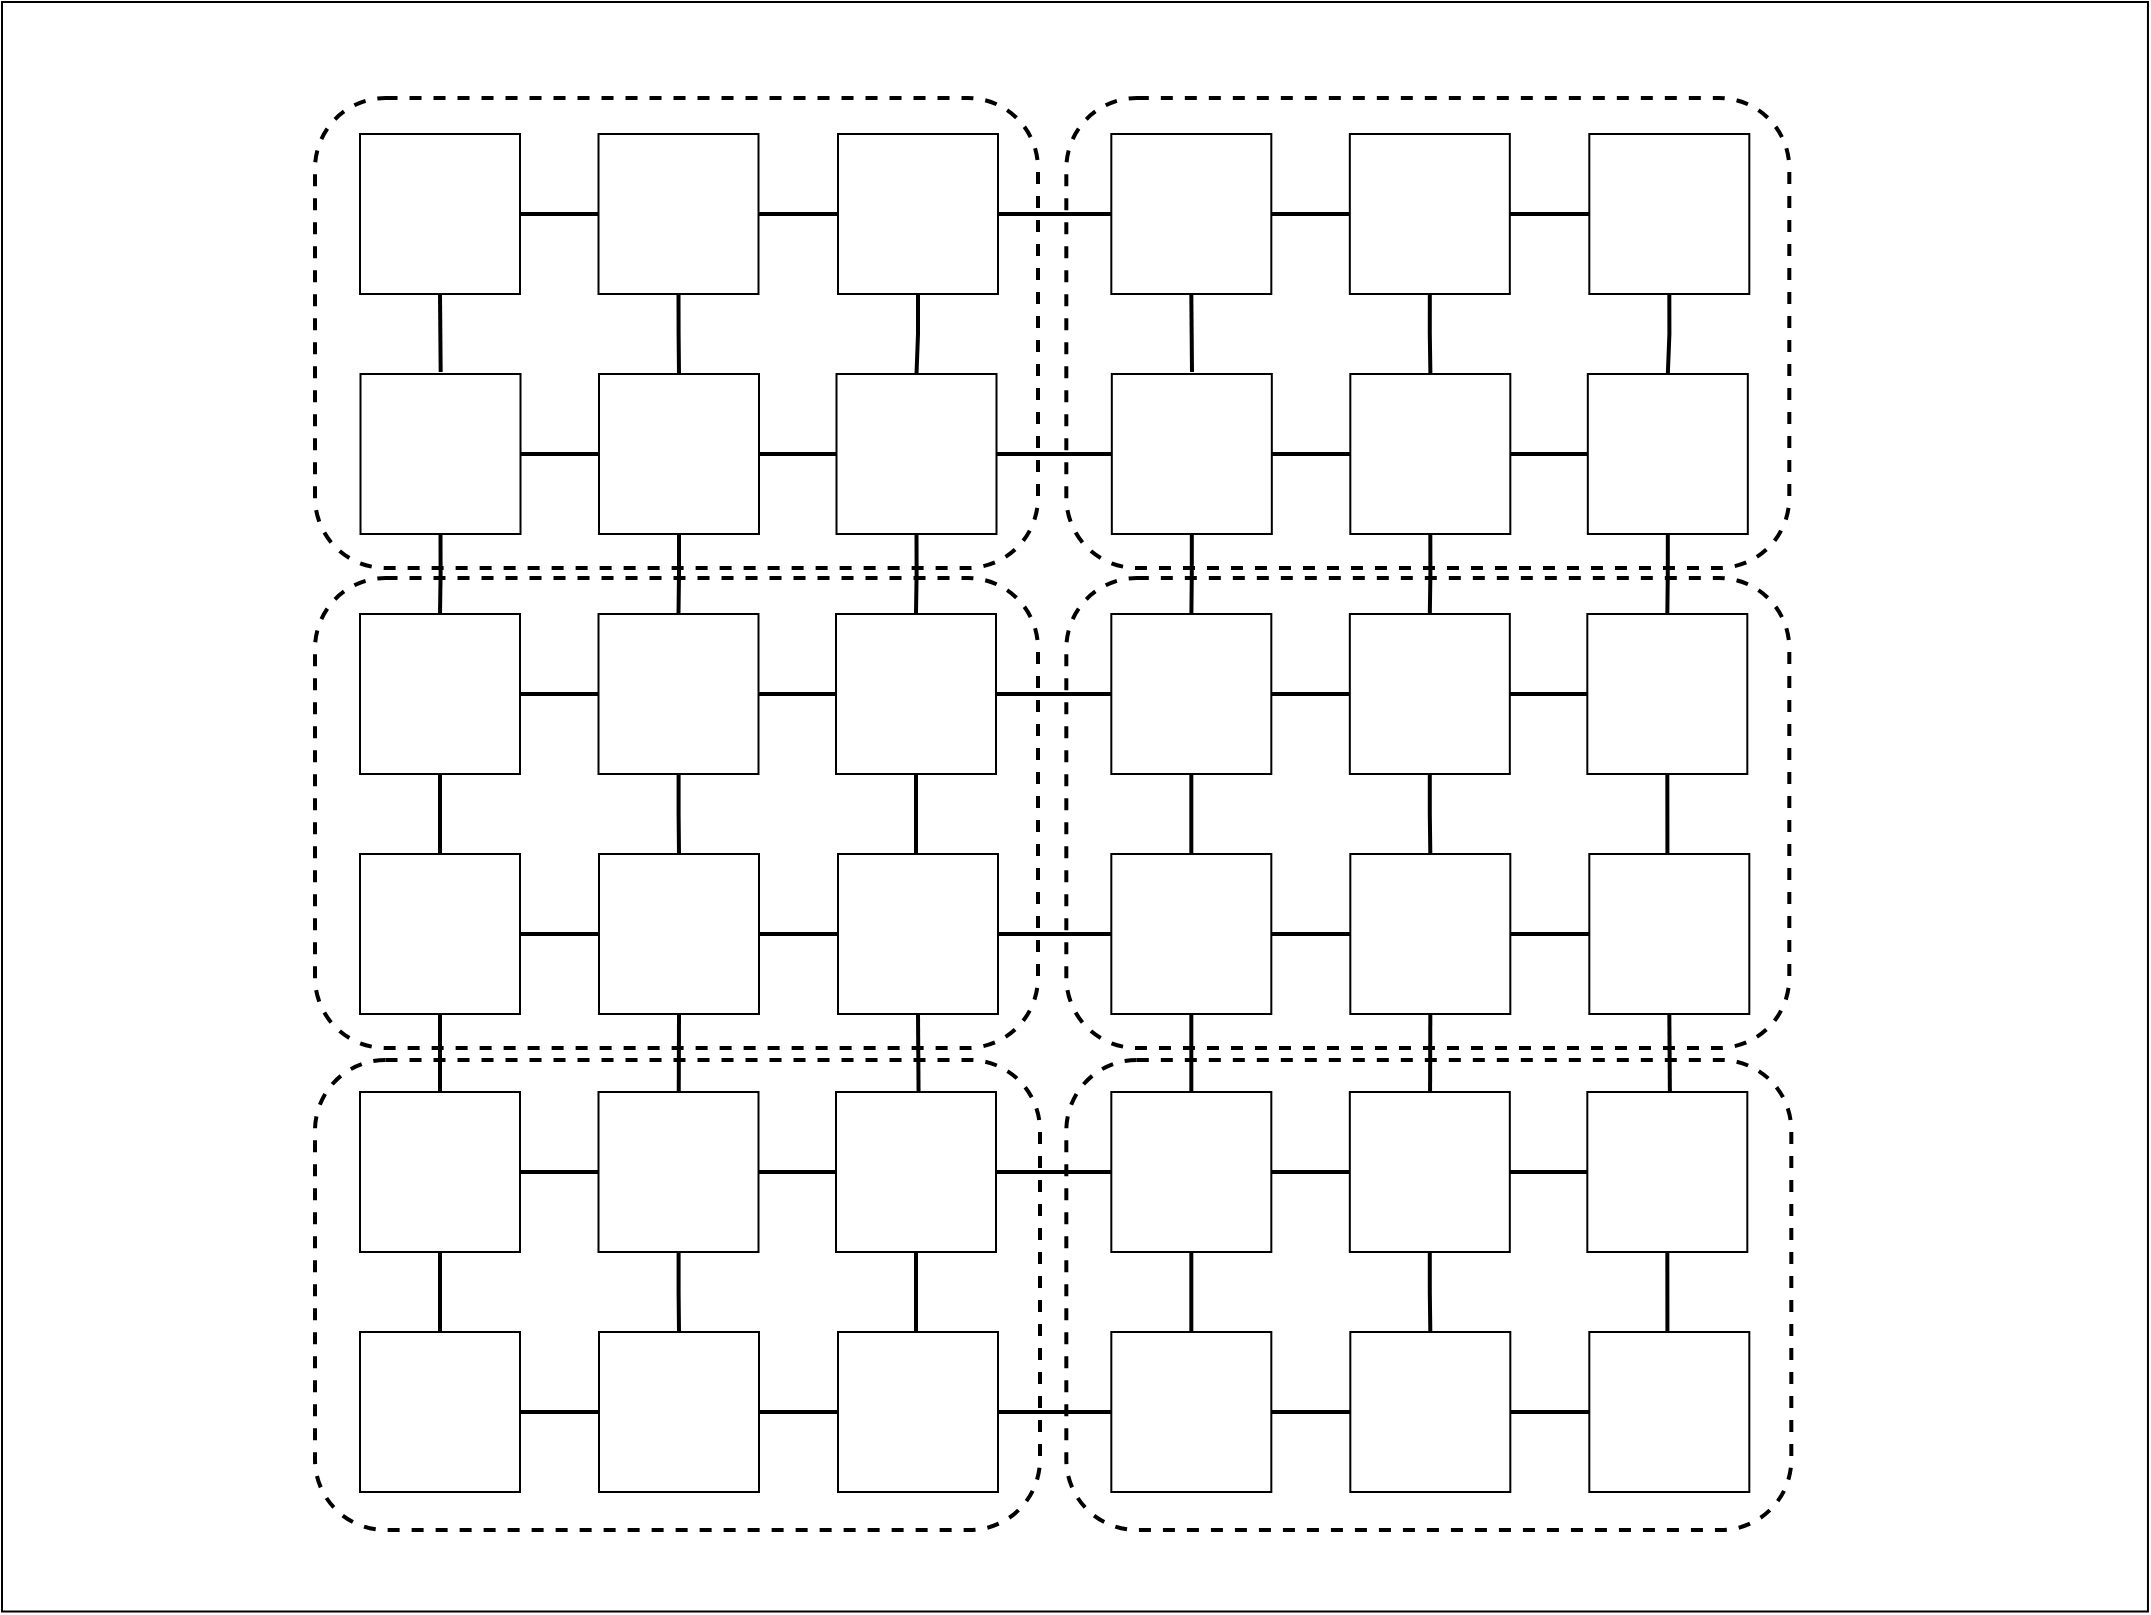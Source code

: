 <mxfile version="21.0.6" type="github">
  <diagram name="第 1 页" id="BdZXFUZkp3zy7psTD71H">
    <mxGraphModel dx="1526" dy="929" grid="0" gridSize="10" guides="1" tooltips="1" connect="1" arrows="1" fold="1" page="0" pageScale="1" pageWidth="827" pageHeight="1169" math="0" shadow="0">
      <root>
        <mxCell id="0" />
        <mxCell id="1" parent="0" />
        <mxCell id="eoQyR7euwlenSZiSCgOB-1" value="" style="rounded=0;whiteSpace=wrap;html=1;sketch=0;fillStyle=auto;strokeWidth=1;fontSize=20;aspect=fixed;fillColor=default;" vertex="1" parent="1">
          <mxGeometry x="4" y="335" width="1072.98" height="804.75" as="geometry" />
        </mxCell>
        <mxCell id="eoQyR7euwlenSZiSCgOB-2" value="" style="rounded=1;whiteSpace=wrap;html=1;dashed=1;strokeWidth=2;" vertex="1" parent="1">
          <mxGeometry x="160.5" y="864" width="362.5" height="235" as="geometry" />
        </mxCell>
        <mxCell id="eoQyR7euwlenSZiSCgOB-3" value="" style="rounded=1;whiteSpace=wrap;html=1;dashed=1;strokeWidth=2;" vertex="1" parent="1">
          <mxGeometry x="160.5" y="623" width="361.5" height="235" as="geometry" />
        </mxCell>
        <mxCell id="eoQyR7euwlenSZiSCgOB-4" value="" style="rounded=1;whiteSpace=wrap;html=1;dashed=1;strokeWidth=2;" vertex="1" parent="1">
          <mxGeometry x="160.5" y="383" width="361.5" height="235" as="geometry" />
        </mxCell>
        <mxCell id="eoQyR7euwlenSZiSCgOB-5" style="edgeStyle=orthogonalEdgeStyle;rounded=0;orthogonalLoop=1;jettySize=auto;html=1;exitX=1;exitY=0.5;exitDx=0;exitDy=0;endArrow=none;endFill=0;strokeColor=default;strokeWidth=2;" edge="1" parent="1" source="eoQyR7euwlenSZiSCgOB-6" target="eoQyR7euwlenSZiSCgOB-7">
          <mxGeometry relative="1" as="geometry" />
        </mxCell>
        <mxCell id="eoQyR7euwlenSZiSCgOB-6" value="" style="whiteSpace=wrap;html=1;aspect=fixed;labelBackgroundColor=default;strokeColor=default;fontSize=13;fillColor=none;" vertex="1" parent="1">
          <mxGeometry x="183" y="401" width="80" height="80" as="geometry" />
        </mxCell>
        <mxCell id="eoQyR7euwlenSZiSCgOB-7" value="" style="whiteSpace=wrap;html=1;aspect=fixed;labelBackgroundColor=default;strokeColor=default;fontSize=13;fillColor=none;" vertex="1" parent="1">
          <mxGeometry x="302.25" y="401" width="80" height="80" as="geometry" />
        </mxCell>
        <mxCell id="eoQyR7euwlenSZiSCgOB-8" value="" style="whiteSpace=wrap;html=1;aspect=fixed;labelBackgroundColor=default;strokeColor=default;fontSize=13;fillColor=none;" vertex="1" parent="1">
          <mxGeometry x="422" y="401" width="80" height="80" as="geometry" />
        </mxCell>
        <mxCell id="eoQyR7euwlenSZiSCgOB-9" style="edgeStyle=orthogonalEdgeStyle;rounded=0;orthogonalLoop=1;jettySize=auto;html=1;exitX=0.5;exitY=1;exitDx=0;exitDy=0;strokeWidth=2;endArrow=none;endFill=0;strokeColor=default;" edge="1" parent="1" source="eoQyR7euwlenSZiSCgOB-10" target="eoQyR7euwlenSZiSCgOB-13">
          <mxGeometry relative="1" as="geometry" />
        </mxCell>
        <mxCell id="eoQyR7euwlenSZiSCgOB-10" value="" style="whiteSpace=wrap;html=1;aspect=fixed;labelBackgroundColor=default;strokeColor=default;fontSize=13;fillColor=none;" vertex="1" parent="1">
          <mxGeometry x="183.25" y="521" width="80" height="80" as="geometry" />
        </mxCell>
        <mxCell id="eoQyR7euwlenSZiSCgOB-11" value="" style="whiteSpace=wrap;html=1;aspect=fixed;labelBackgroundColor=default;strokeColor=default;fontSize=13;fillColor=none;" vertex="1" parent="1">
          <mxGeometry x="302.5" y="521" width="80" height="80" as="geometry" />
        </mxCell>
        <mxCell id="eoQyR7euwlenSZiSCgOB-12" value="" style="whiteSpace=wrap;html=1;aspect=fixed;labelBackgroundColor=default;strokeColor=default;fontSize=13;fillColor=none;" vertex="1" parent="1">
          <mxGeometry x="421.25" y="521" width="80" height="80" as="geometry" />
        </mxCell>
        <mxCell id="eoQyR7euwlenSZiSCgOB-13" value="" style="whiteSpace=wrap;html=1;aspect=fixed;labelBackgroundColor=default;strokeColor=default;fontSize=13;fillColor=none;" vertex="1" parent="1">
          <mxGeometry x="183" y="641" width="80" height="80" as="geometry" />
        </mxCell>
        <mxCell id="eoQyR7euwlenSZiSCgOB-14" value="" style="whiteSpace=wrap;html=1;aspect=fixed;labelBackgroundColor=default;strokeColor=default;fontSize=13;fillColor=none;" vertex="1" parent="1">
          <mxGeometry x="302.25" y="641" width="80" height="80" as="geometry" />
        </mxCell>
        <mxCell id="eoQyR7euwlenSZiSCgOB-15" value="" style="whiteSpace=wrap;html=1;aspect=fixed;labelBackgroundColor=default;strokeColor=default;fontSize=13;fillColor=none;" vertex="1" parent="1">
          <mxGeometry x="421" y="641" width="80" height="80" as="geometry" />
        </mxCell>
        <mxCell id="eoQyR7euwlenSZiSCgOB-16" value="" style="whiteSpace=wrap;html=1;aspect=fixed;labelBackgroundColor=default;strokeColor=default;fontSize=13;fillColor=none;" vertex="1" parent="1">
          <mxGeometry x="183" y="761" width="80" height="80" as="geometry" />
        </mxCell>
        <mxCell id="eoQyR7euwlenSZiSCgOB-17" value="" style="whiteSpace=wrap;html=1;aspect=fixed;labelBackgroundColor=default;strokeColor=default;fontSize=13;fillColor=none;" vertex="1" parent="1">
          <mxGeometry x="302.5" y="761" width="80" height="80" as="geometry" />
        </mxCell>
        <mxCell id="eoQyR7euwlenSZiSCgOB-18" value="" style="whiteSpace=wrap;html=1;aspect=fixed;labelBackgroundColor=default;strokeColor=default;fontSize=13;fillColor=default;" vertex="1" parent="1">
          <mxGeometry x="422" y="761" width="80" height="80" as="geometry" />
        </mxCell>
        <mxCell id="eoQyR7euwlenSZiSCgOB-19" style="edgeStyle=orthogonalEdgeStyle;rounded=0;orthogonalLoop=1;jettySize=auto;html=1;exitX=0.5;exitY=1;exitDx=0;exitDy=0;strokeWidth=2;endArrow=none;endFill=0;strokeColor=default;entryX=0.5;entryY=0;entryDx=0;entryDy=0;" edge="1" parent="1" source="eoQyR7euwlenSZiSCgOB-13" target="eoQyR7euwlenSZiSCgOB-16">
          <mxGeometry relative="1" as="geometry">
            <mxPoint x="136.34" y="881" as="sourcePoint" />
            <mxPoint x="136.34" y="921" as="targetPoint" />
          </mxGeometry>
        </mxCell>
        <mxCell id="eoQyR7euwlenSZiSCgOB-20" style="edgeStyle=orthogonalEdgeStyle;rounded=0;orthogonalLoop=1;jettySize=auto;html=1;exitX=1;exitY=0.5;exitDx=0;exitDy=0;strokeWidth=2;endArrow=none;endFill=0;strokeColor=default;" edge="1" parent="1" source="eoQyR7euwlenSZiSCgOB-16">
          <mxGeometry relative="1" as="geometry">
            <mxPoint x="277.34" y="886" as="sourcePoint" />
            <mxPoint x="302.34" y="801" as="targetPoint" />
          </mxGeometry>
        </mxCell>
        <mxCell id="eoQyR7euwlenSZiSCgOB-21" style="edgeStyle=orthogonalEdgeStyle;rounded=0;orthogonalLoop=1;jettySize=auto;html=1;exitX=1;exitY=0.5;exitDx=0;exitDy=0;strokeWidth=2;endArrow=none;endFill=0;strokeColor=default;entryX=0;entryY=0.5;entryDx=0;entryDy=0;" edge="1" parent="1" source="eoQyR7euwlenSZiSCgOB-17" target="eoQyR7euwlenSZiSCgOB-18">
          <mxGeometry relative="1" as="geometry">
            <mxPoint x="371.34" y="865" as="sourcePoint" />
            <mxPoint x="371.34" y="905" as="targetPoint" />
          </mxGeometry>
        </mxCell>
        <mxCell id="eoQyR7euwlenSZiSCgOB-22" style="edgeStyle=orthogonalEdgeStyle;rounded=0;orthogonalLoop=1;jettySize=auto;html=1;strokeWidth=2;endArrow=none;endFill=0;strokeColor=default;entryX=0;entryY=0.5;entryDx=0;entryDy=0;" edge="1" parent="1" source="eoQyR7euwlenSZiSCgOB-14" target="eoQyR7euwlenSZiSCgOB-15">
          <mxGeometry relative="1" as="geometry">
            <mxPoint x="386.34" y="738" as="sourcePoint" />
            <mxPoint x="418.34" y="681" as="targetPoint" />
          </mxGeometry>
        </mxCell>
        <mxCell id="eoQyR7euwlenSZiSCgOB-23" style="edgeStyle=orthogonalEdgeStyle;rounded=0;orthogonalLoop=1;jettySize=auto;html=1;exitX=0.5;exitY=1;exitDx=0;exitDy=0;strokeWidth=2;endArrow=none;endFill=0;strokeColor=default;" edge="1" parent="1" source="eoQyR7euwlenSZiSCgOB-15" target="eoQyR7euwlenSZiSCgOB-18">
          <mxGeometry relative="1" as="geometry">
            <mxPoint x="401.34" y="738" as="sourcePoint" />
            <mxPoint x="401.34" y="778" as="targetPoint" />
            <Array as="points">
              <mxPoint x="461.34" y="751" />
              <mxPoint x="461.34" y="751" />
            </Array>
          </mxGeometry>
        </mxCell>
        <mxCell id="eoQyR7euwlenSZiSCgOB-24" style="edgeStyle=orthogonalEdgeStyle;rounded=0;orthogonalLoop=1;jettySize=auto;html=1;exitX=0.5;exitY=1;exitDx=0;exitDy=0;strokeWidth=2;endArrow=none;endFill=0;strokeColor=default;entryX=0.5;entryY=0;entryDx=0;entryDy=0;" edge="1" parent="1" source="eoQyR7euwlenSZiSCgOB-12" target="eoQyR7euwlenSZiSCgOB-15">
          <mxGeometry relative="1" as="geometry">
            <mxPoint x="424.34" y="611" as="sourcePoint" />
            <mxPoint x="424.34" y="651" as="targetPoint" />
          </mxGeometry>
        </mxCell>
        <mxCell id="eoQyR7euwlenSZiSCgOB-25" style="edgeStyle=orthogonalEdgeStyle;rounded=0;orthogonalLoop=1;jettySize=auto;html=1;exitX=0.5;exitY=1;exitDx=0;exitDy=0;strokeWidth=2;endArrow=none;endFill=0;strokeColor=default;entryX=0.5;entryY=0;entryDx=0;entryDy=0;" edge="1" parent="1" source="eoQyR7euwlenSZiSCgOB-8" target="eoQyR7euwlenSZiSCgOB-12">
          <mxGeometry relative="1" as="geometry">
            <mxPoint x="502.34" y="492" as="sourcePoint" />
            <mxPoint x="502.34" y="532" as="targetPoint" />
          </mxGeometry>
        </mxCell>
        <mxCell id="eoQyR7euwlenSZiSCgOB-26" style="edgeStyle=orthogonalEdgeStyle;rounded=0;orthogonalLoop=1;jettySize=auto;html=1;exitX=0.5;exitY=1;exitDx=0;exitDy=0;strokeWidth=2;endArrow=none;endFill=0;strokeColor=default;" edge="1" parent="1" source="eoQyR7euwlenSZiSCgOB-7" target="eoQyR7euwlenSZiSCgOB-11">
          <mxGeometry relative="1" as="geometry">
            <mxPoint x="389.34" y="489" as="sourcePoint" />
            <mxPoint x="389.34" y="529" as="targetPoint" />
          </mxGeometry>
        </mxCell>
        <mxCell id="eoQyR7euwlenSZiSCgOB-27" style="edgeStyle=orthogonalEdgeStyle;rounded=0;orthogonalLoop=1;jettySize=auto;html=1;exitX=1;exitY=0.5;exitDx=0;exitDy=0;strokeWidth=2;endArrow=none;endFill=0;strokeColor=default;entryX=0;entryY=0.5;entryDx=0;entryDy=0;" edge="1" parent="1" source="eoQyR7euwlenSZiSCgOB-11" target="eoQyR7euwlenSZiSCgOB-12">
          <mxGeometry relative="1" as="geometry">
            <mxPoint x="393.34" y="558" as="sourcePoint" />
            <mxPoint x="393.34" y="598" as="targetPoint" />
          </mxGeometry>
        </mxCell>
        <mxCell id="eoQyR7euwlenSZiSCgOB-28" style="edgeStyle=orthogonalEdgeStyle;rounded=0;orthogonalLoop=1;jettySize=auto;html=1;exitX=0.5;exitY=1;exitDx=0;exitDy=0;strokeWidth=2;endArrow=none;endFill=0;strokeColor=default;entryX=0.5;entryY=0;entryDx=0;entryDy=0;" edge="1" parent="1" source="eoQyR7euwlenSZiSCgOB-11" target="eoQyR7euwlenSZiSCgOB-14">
          <mxGeometry relative="1" as="geometry">
            <mxPoint x="350.34" y="615" as="sourcePoint" />
            <mxPoint x="350.34" y="655" as="targetPoint" />
          </mxGeometry>
        </mxCell>
        <mxCell id="eoQyR7euwlenSZiSCgOB-29" style="edgeStyle=orthogonalEdgeStyle;rounded=0;orthogonalLoop=1;jettySize=auto;html=1;strokeWidth=2;endArrow=none;endFill=0;strokeColor=default;entryX=0.5;entryY=0;entryDx=0;entryDy=0;" edge="1" parent="1" source="eoQyR7euwlenSZiSCgOB-14" target="eoQyR7euwlenSZiSCgOB-17">
          <mxGeometry relative="1" as="geometry">
            <mxPoint x="347.34" y="734" as="sourcePoint" />
            <mxPoint x="342.34" y="758" as="targetPoint" />
          </mxGeometry>
        </mxCell>
        <mxCell id="eoQyR7euwlenSZiSCgOB-30" style="edgeStyle=orthogonalEdgeStyle;rounded=0;orthogonalLoop=1;jettySize=auto;html=1;exitX=1;exitY=0.5;exitDx=0;exitDy=0;strokeWidth=2;endArrow=none;endFill=0;strokeColor=default;entryX=0;entryY=0.5;entryDx=0;entryDy=0;" edge="1" parent="1" source="eoQyR7euwlenSZiSCgOB-13" target="eoQyR7euwlenSZiSCgOB-14">
          <mxGeometry relative="1" as="geometry">
            <mxPoint x="267.34" y="739" as="sourcePoint" />
            <mxPoint x="267.34" y="779" as="targetPoint" />
          </mxGeometry>
        </mxCell>
        <mxCell id="eoQyR7euwlenSZiSCgOB-31" style="edgeStyle=orthogonalEdgeStyle;rounded=0;orthogonalLoop=1;jettySize=auto;html=1;exitX=1;exitY=0.5;exitDx=0;exitDy=0;strokeWidth=2;endArrow=none;endFill=0;strokeColor=default;entryX=0;entryY=0.5;entryDx=0;entryDy=0;" edge="1" parent="1" source="eoQyR7euwlenSZiSCgOB-10" target="eoQyR7euwlenSZiSCgOB-11">
          <mxGeometry relative="1" as="geometry">
            <mxPoint x="278.34" y="552" as="sourcePoint" />
            <mxPoint x="278.34" y="592" as="targetPoint" />
          </mxGeometry>
        </mxCell>
        <mxCell id="eoQyR7euwlenSZiSCgOB-32" style="edgeStyle=orthogonalEdgeStyle;rounded=0;orthogonalLoop=1;jettySize=auto;html=1;exitX=0.5;exitY=1;exitDx=0;exitDy=0;strokeWidth=2;endArrow=none;endFill=0;strokeColor=default;" edge="1" parent="1" source="eoQyR7euwlenSZiSCgOB-6">
          <mxGeometry relative="1" as="geometry">
            <mxPoint x="201.34" y="494" as="sourcePoint" />
            <mxPoint x="223.34" y="520" as="targetPoint" />
          </mxGeometry>
        </mxCell>
        <mxCell id="eoQyR7euwlenSZiSCgOB-33" style="edgeStyle=orthogonalEdgeStyle;rounded=0;orthogonalLoop=1;jettySize=auto;html=1;exitX=1;exitY=0.5;exitDx=0;exitDy=0;strokeWidth=2;endArrow=none;endFill=0;strokeColor=default;entryX=0;entryY=0.5;entryDx=0;entryDy=0;" edge="1" parent="1" source="eoQyR7euwlenSZiSCgOB-7" target="eoQyR7euwlenSZiSCgOB-8">
          <mxGeometry relative="1" as="geometry">
            <mxPoint x="400.34" y="469" as="sourcePoint" />
            <mxPoint x="400.34" y="509" as="targetPoint" />
          </mxGeometry>
        </mxCell>
        <mxCell id="eoQyR7euwlenSZiSCgOB-34" value="" style="whiteSpace=wrap;html=1;aspect=fixed;labelBackgroundColor=default;strokeColor=default;fontSize=13;fillColor=none;" vertex="1" parent="1">
          <mxGeometry x="183" y="880" width="80" height="80" as="geometry" />
        </mxCell>
        <mxCell id="eoQyR7euwlenSZiSCgOB-35" value="" style="whiteSpace=wrap;html=1;aspect=fixed;labelBackgroundColor=default;strokeColor=default;fontSize=13;fillColor=none;" vertex="1" parent="1">
          <mxGeometry x="302.25" y="880" width="80" height="80" as="geometry" />
        </mxCell>
        <mxCell id="eoQyR7euwlenSZiSCgOB-36" value="" style="whiteSpace=wrap;html=1;aspect=fixed;labelBackgroundColor=default;strokeColor=default;fontSize=13;fillColor=none;" vertex="1" parent="1">
          <mxGeometry x="421" y="880" width="80" height="80" as="geometry" />
        </mxCell>
        <mxCell id="eoQyR7euwlenSZiSCgOB-37" value="" style="whiteSpace=wrap;html=1;aspect=fixed;labelBackgroundColor=default;strokeColor=default;fontSize=13;fillColor=none;" vertex="1" parent="1">
          <mxGeometry x="183" y="1000" width="80" height="80" as="geometry" />
        </mxCell>
        <mxCell id="eoQyR7euwlenSZiSCgOB-38" value="" style="whiteSpace=wrap;html=1;aspect=fixed;labelBackgroundColor=default;strokeColor=default;fontSize=13;fillColor=none;" vertex="1" parent="1">
          <mxGeometry x="302.5" y="1000" width="80" height="80" as="geometry" />
        </mxCell>
        <mxCell id="eoQyR7euwlenSZiSCgOB-39" value="" style="whiteSpace=wrap;html=1;aspect=fixed;labelBackgroundColor=default;strokeColor=default;fontSize=13;fillColor=default;" vertex="1" parent="1">
          <mxGeometry x="422" y="1000" width="80" height="80" as="geometry" />
        </mxCell>
        <mxCell id="eoQyR7euwlenSZiSCgOB-40" style="edgeStyle=orthogonalEdgeStyle;rounded=0;orthogonalLoop=1;jettySize=auto;html=1;exitX=0.5;exitY=1;exitDx=0;exitDy=0;strokeWidth=2;endArrow=none;endFill=0;strokeColor=default;entryX=0.5;entryY=0;entryDx=0;entryDy=0;" edge="1" parent="1" source="eoQyR7euwlenSZiSCgOB-34" target="eoQyR7euwlenSZiSCgOB-37">
          <mxGeometry relative="1" as="geometry">
            <mxPoint x="136.34" y="1120" as="sourcePoint" />
            <mxPoint x="136.34" y="1160" as="targetPoint" />
          </mxGeometry>
        </mxCell>
        <mxCell id="eoQyR7euwlenSZiSCgOB-41" style="edgeStyle=orthogonalEdgeStyle;rounded=0;orthogonalLoop=1;jettySize=auto;html=1;exitX=1;exitY=0.5;exitDx=0;exitDy=0;strokeWidth=2;endArrow=none;endFill=0;strokeColor=default;" edge="1" parent="1" source="eoQyR7euwlenSZiSCgOB-37">
          <mxGeometry relative="1" as="geometry">
            <mxPoint x="277.34" y="1125" as="sourcePoint" />
            <mxPoint x="302.34" y="1040" as="targetPoint" />
          </mxGeometry>
        </mxCell>
        <mxCell id="eoQyR7euwlenSZiSCgOB-42" style="edgeStyle=orthogonalEdgeStyle;rounded=0;orthogonalLoop=1;jettySize=auto;html=1;exitX=1;exitY=0.5;exitDx=0;exitDy=0;strokeWidth=2;endArrow=none;endFill=0;strokeColor=default;entryX=0;entryY=0.5;entryDx=0;entryDy=0;" edge="1" parent="1" source="eoQyR7euwlenSZiSCgOB-38" target="eoQyR7euwlenSZiSCgOB-39">
          <mxGeometry relative="1" as="geometry">
            <mxPoint x="371.34" y="1104" as="sourcePoint" />
            <mxPoint x="371.34" y="1144" as="targetPoint" />
          </mxGeometry>
        </mxCell>
        <mxCell id="eoQyR7euwlenSZiSCgOB-43" style="edgeStyle=orthogonalEdgeStyle;rounded=0;orthogonalLoop=1;jettySize=auto;html=1;strokeWidth=2;endArrow=none;endFill=0;strokeColor=default;entryX=0;entryY=0.5;entryDx=0;entryDy=0;" edge="1" parent="1" source="eoQyR7euwlenSZiSCgOB-35" target="eoQyR7euwlenSZiSCgOB-36">
          <mxGeometry relative="1" as="geometry">
            <mxPoint x="386.34" y="977" as="sourcePoint" />
            <mxPoint x="418.34" y="920" as="targetPoint" />
          </mxGeometry>
        </mxCell>
        <mxCell id="eoQyR7euwlenSZiSCgOB-44" style="edgeStyle=orthogonalEdgeStyle;rounded=0;orthogonalLoop=1;jettySize=auto;html=1;exitX=0.5;exitY=1;exitDx=0;exitDy=0;strokeWidth=2;endArrow=none;endFill=0;strokeColor=default;" edge="1" parent="1" source="eoQyR7euwlenSZiSCgOB-36" target="eoQyR7euwlenSZiSCgOB-39">
          <mxGeometry relative="1" as="geometry">
            <mxPoint x="401.34" y="977" as="sourcePoint" />
            <mxPoint x="401.34" y="1017" as="targetPoint" />
            <Array as="points">
              <mxPoint x="461.34" y="990" />
              <mxPoint x="461.34" y="990" />
            </Array>
          </mxGeometry>
        </mxCell>
        <mxCell id="eoQyR7euwlenSZiSCgOB-45" style="edgeStyle=orthogonalEdgeStyle;rounded=0;orthogonalLoop=1;jettySize=auto;html=1;strokeWidth=2;endArrow=none;endFill=0;strokeColor=default;entryX=0.5;entryY=0;entryDx=0;entryDy=0;" edge="1" parent="1" source="eoQyR7euwlenSZiSCgOB-35" target="eoQyR7euwlenSZiSCgOB-38">
          <mxGeometry relative="1" as="geometry">
            <mxPoint x="347.34" y="973" as="sourcePoint" />
            <mxPoint x="342.34" y="997" as="targetPoint" />
          </mxGeometry>
        </mxCell>
        <mxCell id="eoQyR7euwlenSZiSCgOB-46" style="edgeStyle=orthogonalEdgeStyle;rounded=0;orthogonalLoop=1;jettySize=auto;html=1;exitX=1;exitY=0.5;exitDx=0;exitDy=0;strokeWidth=2;endArrow=none;endFill=0;strokeColor=default;entryX=0;entryY=0.5;entryDx=0;entryDy=0;" edge="1" parent="1" source="eoQyR7euwlenSZiSCgOB-34" target="eoQyR7euwlenSZiSCgOB-35">
          <mxGeometry relative="1" as="geometry">
            <mxPoint x="267.34" y="978" as="sourcePoint" />
            <mxPoint x="267.34" y="1018" as="targetPoint" />
          </mxGeometry>
        </mxCell>
        <mxCell id="eoQyR7euwlenSZiSCgOB-47" value="" style="endArrow=none;html=1;rounded=0;entryX=0.5;entryY=1;entryDx=0;entryDy=0;exitX=0.516;exitY=0;exitDx=0;exitDy=0;exitPerimeter=0;strokeWidth=2;" edge="1" parent="1" source="eoQyR7euwlenSZiSCgOB-36" target="eoQyR7euwlenSZiSCgOB-18">
          <mxGeometry width="50" height="50" relative="1" as="geometry">
            <mxPoint x="405.34" y="905" as="sourcePoint" />
            <mxPoint x="455.34" y="855" as="targetPoint" />
          </mxGeometry>
        </mxCell>
        <mxCell id="eoQyR7euwlenSZiSCgOB-48" value="" style="endArrow=none;html=1;rounded=0;entryX=0.5;entryY=1;entryDx=0;entryDy=0;strokeWidth=2;" edge="1" parent="1" source="eoQyR7euwlenSZiSCgOB-35" target="eoQyR7euwlenSZiSCgOB-17">
          <mxGeometry width="50" height="50" relative="1" as="geometry">
            <mxPoint x="325.34" y="905" as="sourcePoint" />
            <mxPoint x="375.34" y="855" as="targetPoint" />
          </mxGeometry>
        </mxCell>
        <mxCell id="eoQyR7euwlenSZiSCgOB-49" value="" style="endArrow=none;html=1;rounded=0;entryX=0.5;entryY=1;entryDx=0;entryDy=0;exitX=0.5;exitY=0;exitDx=0;exitDy=0;strokeWidth=2;" edge="1" parent="1" source="eoQyR7euwlenSZiSCgOB-34" target="eoQyR7euwlenSZiSCgOB-16">
          <mxGeometry width="50" height="50" relative="1" as="geometry">
            <mxPoint x="155.34" y="915" as="sourcePoint" />
            <mxPoint x="205.34" y="865" as="targetPoint" />
          </mxGeometry>
        </mxCell>
        <mxCell id="eoQyR7euwlenSZiSCgOB-50" value="" style="rounded=1;whiteSpace=wrap;html=1;dashed=1;strokeWidth=2;" vertex="1" parent="1">
          <mxGeometry x="536.16" y="864" width="362.5" height="235" as="geometry" />
        </mxCell>
        <mxCell id="eoQyR7euwlenSZiSCgOB-51" value="" style="rounded=1;whiteSpace=wrap;html=1;dashed=1;strokeWidth=2;" vertex="1" parent="1">
          <mxGeometry x="536.16" y="623" width="361.5" height="235" as="geometry" />
        </mxCell>
        <mxCell id="eoQyR7euwlenSZiSCgOB-52" value="" style="rounded=1;whiteSpace=wrap;html=1;dashed=1;strokeWidth=2;" vertex="1" parent="1">
          <mxGeometry x="536.16" y="383" width="361.5" height="235" as="geometry" />
        </mxCell>
        <mxCell id="eoQyR7euwlenSZiSCgOB-53" style="edgeStyle=orthogonalEdgeStyle;rounded=0;orthogonalLoop=1;jettySize=auto;html=1;exitX=1;exitY=0.5;exitDx=0;exitDy=0;endArrow=none;endFill=0;strokeColor=default;strokeWidth=2;" edge="1" parent="1" source="eoQyR7euwlenSZiSCgOB-54" target="eoQyR7euwlenSZiSCgOB-55">
          <mxGeometry relative="1" as="geometry" />
        </mxCell>
        <mxCell id="eoQyR7euwlenSZiSCgOB-54" value="" style="whiteSpace=wrap;html=1;aspect=fixed;labelBackgroundColor=default;strokeColor=default;fontSize=13;fillColor=none;" vertex="1" parent="1">
          <mxGeometry x="558.66" y="401" width="80" height="80" as="geometry" />
        </mxCell>
        <mxCell id="eoQyR7euwlenSZiSCgOB-55" value="" style="whiteSpace=wrap;html=1;aspect=fixed;labelBackgroundColor=default;strokeColor=default;fontSize=13;fillColor=none;" vertex="1" parent="1">
          <mxGeometry x="677.91" y="401" width="80" height="80" as="geometry" />
        </mxCell>
        <mxCell id="eoQyR7euwlenSZiSCgOB-56" value="" style="whiteSpace=wrap;html=1;aspect=fixed;labelBackgroundColor=default;strokeColor=default;fontSize=13;fillColor=none;" vertex="1" parent="1">
          <mxGeometry x="797.66" y="401" width="80" height="80" as="geometry" />
        </mxCell>
        <mxCell id="eoQyR7euwlenSZiSCgOB-57" style="edgeStyle=orthogonalEdgeStyle;rounded=0;orthogonalLoop=1;jettySize=auto;html=1;exitX=0.5;exitY=1;exitDx=0;exitDy=0;strokeWidth=2;endArrow=none;endFill=0;strokeColor=default;" edge="1" parent="1" source="eoQyR7euwlenSZiSCgOB-58" target="eoQyR7euwlenSZiSCgOB-61">
          <mxGeometry relative="1" as="geometry" />
        </mxCell>
        <mxCell id="eoQyR7euwlenSZiSCgOB-58" value="" style="whiteSpace=wrap;html=1;aspect=fixed;labelBackgroundColor=default;strokeColor=default;fontSize=13;fillColor=none;" vertex="1" parent="1">
          <mxGeometry x="558.91" y="521" width="80" height="80" as="geometry" />
        </mxCell>
        <mxCell id="eoQyR7euwlenSZiSCgOB-59" value="" style="whiteSpace=wrap;html=1;aspect=fixed;labelBackgroundColor=default;strokeColor=default;fontSize=13;fillColor=none;" vertex="1" parent="1">
          <mxGeometry x="678.16" y="521" width="80" height="80" as="geometry" />
        </mxCell>
        <mxCell id="eoQyR7euwlenSZiSCgOB-60" value="" style="whiteSpace=wrap;html=1;aspect=fixed;labelBackgroundColor=default;strokeColor=default;fontSize=13;fillColor=none;" vertex="1" parent="1">
          <mxGeometry x="796.91" y="521" width="80" height="80" as="geometry" />
        </mxCell>
        <mxCell id="eoQyR7euwlenSZiSCgOB-61" value="" style="whiteSpace=wrap;html=1;aspect=fixed;labelBackgroundColor=default;strokeColor=default;fontSize=13;fillColor=none;" vertex="1" parent="1">
          <mxGeometry x="558.66" y="641" width="80" height="80" as="geometry" />
        </mxCell>
        <mxCell id="eoQyR7euwlenSZiSCgOB-62" value="" style="whiteSpace=wrap;html=1;aspect=fixed;labelBackgroundColor=default;strokeColor=default;fontSize=13;fillColor=none;" vertex="1" parent="1">
          <mxGeometry x="677.91" y="641" width="80" height="80" as="geometry" />
        </mxCell>
        <mxCell id="eoQyR7euwlenSZiSCgOB-63" value="" style="whiteSpace=wrap;html=1;aspect=fixed;labelBackgroundColor=default;strokeColor=default;fontSize=13;fillColor=none;" vertex="1" parent="1">
          <mxGeometry x="796.66" y="641" width="80" height="80" as="geometry" />
        </mxCell>
        <mxCell id="eoQyR7euwlenSZiSCgOB-64" value="" style="whiteSpace=wrap;html=1;aspect=fixed;labelBackgroundColor=default;strokeColor=default;fontSize=13;fillColor=none;" vertex="1" parent="1">
          <mxGeometry x="558.66" y="761" width="80" height="80" as="geometry" />
        </mxCell>
        <mxCell id="eoQyR7euwlenSZiSCgOB-65" value="" style="whiteSpace=wrap;html=1;aspect=fixed;labelBackgroundColor=default;strokeColor=default;fontSize=13;fillColor=none;" vertex="1" parent="1">
          <mxGeometry x="678.16" y="761" width="80" height="80" as="geometry" />
        </mxCell>
        <mxCell id="eoQyR7euwlenSZiSCgOB-66" value="" style="whiteSpace=wrap;html=1;aspect=fixed;labelBackgroundColor=default;strokeColor=default;fontSize=13;fillColor=default;" vertex="1" parent="1">
          <mxGeometry x="797.66" y="761" width="80" height="80" as="geometry" />
        </mxCell>
        <mxCell id="eoQyR7euwlenSZiSCgOB-67" style="edgeStyle=orthogonalEdgeStyle;rounded=0;orthogonalLoop=1;jettySize=auto;html=1;exitX=0.5;exitY=1;exitDx=0;exitDy=0;strokeWidth=2;endArrow=none;endFill=0;strokeColor=default;entryX=0.5;entryY=0;entryDx=0;entryDy=0;" edge="1" parent="1" source="eoQyR7euwlenSZiSCgOB-61" target="eoQyR7euwlenSZiSCgOB-64">
          <mxGeometry relative="1" as="geometry">
            <mxPoint x="512" y="881" as="sourcePoint" />
            <mxPoint x="512" y="921" as="targetPoint" />
          </mxGeometry>
        </mxCell>
        <mxCell id="eoQyR7euwlenSZiSCgOB-68" style="edgeStyle=orthogonalEdgeStyle;rounded=0;orthogonalLoop=1;jettySize=auto;html=1;exitX=1;exitY=0.5;exitDx=0;exitDy=0;strokeWidth=2;endArrow=none;endFill=0;strokeColor=default;" edge="1" parent="1" source="eoQyR7euwlenSZiSCgOB-64">
          <mxGeometry relative="1" as="geometry">
            <mxPoint x="653" y="886" as="sourcePoint" />
            <mxPoint x="678" y="801" as="targetPoint" />
          </mxGeometry>
        </mxCell>
        <mxCell id="eoQyR7euwlenSZiSCgOB-69" style="edgeStyle=orthogonalEdgeStyle;rounded=0;orthogonalLoop=1;jettySize=auto;html=1;exitX=1;exitY=0.5;exitDx=0;exitDy=0;strokeWidth=2;endArrow=none;endFill=0;strokeColor=default;entryX=0;entryY=0.5;entryDx=0;entryDy=0;" edge="1" parent="1" source="eoQyR7euwlenSZiSCgOB-65" target="eoQyR7euwlenSZiSCgOB-66">
          <mxGeometry relative="1" as="geometry">
            <mxPoint x="747" y="865" as="sourcePoint" />
            <mxPoint x="747" y="905" as="targetPoint" />
          </mxGeometry>
        </mxCell>
        <mxCell id="eoQyR7euwlenSZiSCgOB-70" style="edgeStyle=orthogonalEdgeStyle;rounded=0;orthogonalLoop=1;jettySize=auto;html=1;strokeWidth=2;endArrow=none;endFill=0;strokeColor=default;entryX=0;entryY=0.5;entryDx=0;entryDy=0;" edge="1" parent="1" source="eoQyR7euwlenSZiSCgOB-62" target="eoQyR7euwlenSZiSCgOB-63">
          <mxGeometry relative="1" as="geometry">
            <mxPoint x="762" y="738" as="sourcePoint" />
            <mxPoint x="794" y="681" as="targetPoint" />
          </mxGeometry>
        </mxCell>
        <mxCell id="eoQyR7euwlenSZiSCgOB-71" style="edgeStyle=orthogonalEdgeStyle;rounded=0;orthogonalLoop=1;jettySize=auto;html=1;exitX=0.5;exitY=1;exitDx=0;exitDy=0;strokeWidth=2;endArrow=none;endFill=0;strokeColor=default;" edge="1" parent="1" source="eoQyR7euwlenSZiSCgOB-63" target="eoQyR7euwlenSZiSCgOB-66">
          <mxGeometry relative="1" as="geometry">
            <mxPoint x="777" y="738" as="sourcePoint" />
            <mxPoint x="777" y="778" as="targetPoint" />
            <Array as="points">
              <mxPoint x="837" y="751" />
              <mxPoint x="837" y="751" />
            </Array>
          </mxGeometry>
        </mxCell>
        <mxCell id="eoQyR7euwlenSZiSCgOB-72" style="edgeStyle=orthogonalEdgeStyle;rounded=0;orthogonalLoop=1;jettySize=auto;html=1;exitX=0.5;exitY=1;exitDx=0;exitDy=0;strokeWidth=2;endArrow=none;endFill=0;strokeColor=default;entryX=0.5;entryY=0;entryDx=0;entryDy=0;" edge="1" parent="1" source="eoQyR7euwlenSZiSCgOB-60" target="eoQyR7euwlenSZiSCgOB-63">
          <mxGeometry relative="1" as="geometry">
            <mxPoint x="800" y="611" as="sourcePoint" />
            <mxPoint x="800" y="651" as="targetPoint" />
          </mxGeometry>
        </mxCell>
        <mxCell id="eoQyR7euwlenSZiSCgOB-73" style="edgeStyle=orthogonalEdgeStyle;rounded=0;orthogonalLoop=1;jettySize=auto;html=1;exitX=0.5;exitY=1;exitDx=0;exitDy=0;strokeWidth=2;endArrow=none;endFill=0;strokeColor=default;entryX=0.5;entryY=0;entryDx=0;entryDy=0;" edge="1" parent="1" source="eoQyR7euwlenSZiSCgOB-56" target="eoQyR7euwlenSZiSCgOB-60">
          <mxGeometry relative="1" as="geometry">
            <mxPoint x="878" y="492" as="sourcePoint" />
            <mxPoint x="878" y="532" as="targetPoint" />
          </mxGeometry>
        </mxCell>
        <mxCell id="eoQyR7euwlenSZiSCgOB-74" style="edgeStyle=orthogonalEdgeStyle;rounded=0;orthogonalLoop=1;jettySize=auto;html=1;exitX=0.5;exitY=1;exitDx=0;exitDy=0;strokeWidth=2;endArrow=none;endFill=0;strokeColor=default;" edge="1" parent="1" source="eoQyR7euwlenSZiSCgOB-55" target="eoQyR7euwlenSZiSCgOB-59">
          <mxGeometry relative="1" as="geometry">
            <mxPoint x="765" y="489" as="sourcePoint" />
            <mxPoint x="765" y="529" as="targetPoint" />
          </mxGeometry>
        </mxCell>
        <mxCell id="eoQyR7euwlenSZiSCgOB-75" style="edgeStyle=orthogonalEdgeStyle;rounded=0;orthogonalLoop=1;jettySize=auto;html=1;exitX=1;exitY=0.5;exitDx=0;exitDy=0;strokeWidth=2;endArrow=none;endFill=0;strokeColor=default;entryX=0;entryY=0.5;entryDx=0;entryDy=0;" edge="1" parent="1" source="eoQyR7euwlenSZiSCgOB-59" target="eoQyR7euwlenSZiSCgOB-60">
          <mxGeometry relative="1" as="geometry">
            <mxPoint x="769" y="558" as="sourcePoint" />
            <mxPoint x="769" y="598" as="targetPoint" />
          </mxGeometry>
        </mxCell>
        <mxCell id="eoQyR7euwlenSZiSCgOB-76" style="edgeStyle=orthogonalEdgeStyle;rounded=0;orthogonalLoop=1;jettySize=auto;html=1;exitX=0.5;exitY=1;exitDx=0;exitDy=0;strokeWidth=2;endArrow=none;endFill=0;strokeColor=default;entryX=0.5;entryY=0;entryDx=0;entryDy=0;" edge="1" parent="1" source="eoQyR7euwlenSZiSCgOB-59" target="eoQyR7euwlenSZiSCgOB-62">
          <mxGeometry relative="1" as="geometry">
            <mxPoint x="726" y="615" as="sourcePoint" />
            <mxPoint x="726" y="655" as="targetPoint" />
          </mxGeometry>
        </mxCell>
        <mxCell id="eoQyR7euwlenSZiSCgOB-77" style="edgeStyle=orthogonalEdgeStyle;rounded=0;orthogonalLoop=1;jettySize=auto;html=1;strokeWidth=2;endArrow=none;endFill=0;strokeColor=default;entryX=0.5;entryY=0;entryDx=0;entryDy=0;" edge="1" parent="1" source="eoQyR7euwlenSZiSCgOB-62" target="eoQyR7euwlenSZiSCgOB-65">
          <mxGeometry relative="1" as="geometry">
            <mxPoint x="723" y="734" as="sourcePoint" />
            <mxPoint x="718" y="758" as="targetPoint" />
          </mxGeometry>
        </mxCell>
        <mxCell id="eoQyR7euwlenSZiSCgOB-78" style="edgeStyle=orthogonalEdgeStyle;rounded=0;orthogonalLoop=1;jettySize=auto;html=1;exitX=1;exitY=0.5;exitDx=0;exitDy=0;strokeWidth=2;endArrow=none;endFill=0;strokeColor=default;entryX=0;entryY=0.5;entryDx=0;entryDy=0;" edge="1" parent="1" source="eoQyR7euwlenSZiSCgOB-61" target="eoQyR7euwlenSZiSCgOB-62">
          <mxGeometry relative="1" as="geometry">
            <mxPoint x="643" y="739" as="sourcePoint" />
            <mxPoint x="643" y="779" as="targetPoint" />
          </mxGeometry>
        </mxCell>
        <mxCell id="eoQyR7euwlenSZiSCgOB-79" style="edgeStyle=orthogonalEdgeStyle;rounded=0;orthogonalLoop=1;jettySize=auto;html=1;exitX=1;exitY=0.5;exitDx=0;exitDy=0;strokeWidth=2;endArrow=none;endFill=0;strokeColor=default;entryX=0;entryY=0.5;entryDx=0;entryDy=0;" edge="1" parent="1" source="eoQyR7euwlenSZiSCgOB-58" target="eoQyR7euwlenSZiSCgOB-59">
          <mxGeometry relative="1" as="geometry">
            <mxPoint x="654" y="552" as="sourcePoint" />
            <mxPoint x="654" y="592" as="targetPoint" />
          </mxGeometry>
        </mxCell>
        <mxCell id="eoQyR7euwlenSZiSCgOB-80" style="edgeStyle=orthogonalEdgeStyle;rounded=0;orthogonalLoop=1;jettySize=auto;html=1;exitX=0.5;exitY=1;exitDx=0;exitDy=0;strokeWidth=2;endArrow=none;endFill=0;strokeColor=default;" edge="1" parent="1" source="eoQyR7euwlenSZiSCgOB-54">
          <mxGeometry relative="1" as="geometry">
            <mxPoint x="577" y="494" as="sourcePoint" />
            <mxPoint x="599" y="520" as="targetPoint" />
          </mxGeometry>
        </mxCell>
        <mxCell id="eoQyR7euwlenSZiSCgOB-81" style="edgeStyle=orthogonalEdgeStyle;rounded=0;orthogonalLoop=1;jettySize=auto;html=1;exitX=1;exitY=0.5;exitDx=0;exitDy=0;strokeWidth=2;endArrow=none;endFill=0;strokeColor=default;entryX=0;entryY=0.5;entryDx=0;entryDy=0;" edge="1" parent="1" source="eoQyR7euwlenSZiSCgOB-55" target="eoQyR7euwlenSZiSCgOB-56">
          <mxGeometry relative="1" as="geometry">
            <mxPoint x="776" y="469" as="sourcePoint" />
            <mxPoint x="776" y="509" as="targetPoint" />
          </mxGeometry>
        </mxCell>
        <mxCell id="eoQyR7euwlenSZiSCgOB-82" value="" style="whiteSpace=wrap;html=1;aspect=fixed;labelBackgroundColor=default;strokeColor=default;fontSize=13;fillColor=none;" vertex="1" parent="1">
          <mxGeometry x="558.66" y="880" width="80" height="80" as="geometry" />
        </mxCell>
        <mxCell id="eoQyR7euwlenSZiSCgOB-83" value="" style="whiteSpace=wrap;html=1;aspect=fixed;labelBackgroundColor=default;strokeColor=default;fontSize=13;fillColor=none;" vertex="1" parent="1">
          <mxGeometry x="677.91" y="880" width="80" height="80" as="geometry" />
        </mxCell>
        <mxCell id="eoQyR7euwlenSZiSCgOB-84" value="" style="whiteSpace=wrap;html=1;aspect=fixed;labelBackgroundColor=default;strokeColor=default;fontSize=13;fillColor=none;" vertex="1" parent="1">
          <mxGeometry x="796.66" y="880" width="80" height="80" as="geometry" />
        </mxCell>
        <mxCell id="eoQyR7euwlenSZiSCgOB-85" value="" style="whiteSpace=wrap;html=1;aspect=fixed;labelBackgroundColor=default;strokeColor=default;fontSize=13;fillColor=none;" vertex="1" parent="1">
          <mxGeometry x="558.66" y="1000" width="80" height="80" as="geometry" />
        </mxCell>
        <mxCell id="eoQyR7euwlenSZiSCgOB-86" value="" style="whiteSpace=wrap;html=1;aspect=fixed;labelBackgroundColor=default;strokeColor=default;fontSize=13;fillColor=none;" vertex="1" parent="1">
          <mxGeometry x="678.16" y="1000" width="80" height="80" as="geometry" />
        </mxCell>
        <mxCell id="eoQyR7euwlenSZiSCgOB-87" value="" style="whiteSpace=wrap;html=1;aspect=fixed;labelBackgroundColor=default;strokeColor=default;fontSize=13;fillColor=default;" vertex="1" parent="1">
          <mxGeometry x="797.66" y="1000" width="80" height="80" as="geometry" />
        </mxCell>
        <mxCell id="eoQyR7euwlenSZiSCgOB-88" style="edgeStyle=orthogonalEdgeStyle;rounded=0;orthogonalLoop=1;jettySize=auto;html=1;exitX=0.5;exitY=1;exitDx=0;exitDy=0;strokeWidth=2;endArrow=none;endFill=0;strokeColor=default;entryX=0.5;entryY=0;entryDx=0;entryDy=0;" edge="1" parent="1" source="eoQyR7euwlenSZiSCgOB-82" target="eoQyR7euwlenSZiSCgOB-85">
          <mxGeometry relative="1" as="geometry">
            <mxPoint x="512" y="1120" as="sourcePoint" />
            <mxPoint x="512" y="1160" as="targetPoint" />
          </mxGeometry>
        </mxCell>
        <mxCell id="eoQyR7euwlenSZiSCgOB-89" style="edgeStyle=orthogonalEdgeStyle;rounded=0;orthogonalLoop=1;jettySize=auto;html=1;exitX=1;exitY=0.5;exitDx=0;exitDy=0;strokeWidth=2;endArrow=none;endFill=0;strokeColor=default;" edge="1" parent="1" source="eoQyR7euwlenSZiSCgOB-85">
          <mxGeometry relative="1" as="geometry">
            <mxPoint x="653" y="1125" as="sourcePoint" />
            <mxPoint x="678" y="1040" as="targetPoint" />
          </mxGeometry>
        </mxCell>
        <mxCell id="eoQyR7euwlenSZiSCgOB-90" style="edgeStyle=orthogonalEdgeStyle;rounded=0;orthogonalLoop=1;jettySize=auto;html=1;exitX=1;exitY=0.5;exitDx=0;exitDy=0;strokeWidth=2;endArrow=none;endFill=0;strokeColor=default;entryX=0;entryY=0.5;entryDx=0;entryDy=0;" edge="1" parent="1" source="eoQyR7euwlenSZiSCgOB-86" target="eoQyR7euwlenSZiSCgOB-87">
          <mxGeometry relative="1" as="geometry">
            <mxPoint x="747" y="1104" as="sourcePoint" />
            <mxPoint x="747" y="1144" as="targetPoint" />
          </mxGeometry>
        </mxCell>
        <mxCell id="eoQyR7euwlenSZiSCgOB-91" style="edgeStyle=orthogonalEdgeStyle;rounded=0;orthogonalLoop=1;jettySize=auto;html=1;strokeWidth=2;endArrow=none;endFill=0;strokeColor=default;entryX=0;entryY=0.5;entryDx=0;entryDy=0;" edge="1" parent="1" source="eoQyR7euwlenSZiSCgOB-83" target="eoQyR7euwlenSZiSCgOB-84">
          <mxGeometry relative="1" as="geometry">
            <mxPoint x="762" y="977" as="sourcePoint" />
            <mxPoint x="794" y="920" as="targetPoint" />
          </mxGeometry>
        </mxCell>
        <mxCell id="eoQyR7euwlenSZiSCgOB-92" style="edgeStyle=orthogonalEdgeStyle;rounded=0;orthogonalLoop=1;jettySize=auto;html=1;exitX=0.5;exitY=1;exitDx=0;exitDy=0;strokeWidth=2;endArrow=none;endFill=0;strokeColor=default;" edge="1" parent="1" source="eoQyR7euwlenSZiSCgOB-84" target="eoQyR7euwlenSZiSCgOB-87">
          <mxGeometry relative="1" as="geometry">
            <mxPoint x="777" y="977" as="sourcePoint" />
            <mxPoint x="777" y="1017" as="targetPoint" />
            <Array as="points">
              <mxPoint x="837" y="990" />
              <mxPoint x="837" y="990" />
            </Array>
          </mxGeometry>
        </mxCell>
        <mxCell id="eoQyR7euwlenSZiSCgOB-93" style="edgeStyle=orthogonalEdgeStyle;rounded=0;orthogonalLoop=1;jettySize=auto;html=1;strokeWidth=2;endArrow=none;endFill=0;strokeColor=default;entryX=0.5;entryY=0;entryDx=0;entryDy=0;" edge="1" parent="1" source="eoQyR7euwlenSZiSCgOB-83" target="eoQyR7euwlenSZiSCgOB-86">
          <mxGeometry relative="1" as="geometry">
            <mxPoint x="723" y="973" as="sourcePoint" />
            <mxPoint x="718" y="997" as="targetPoint" />
          </mxGeometry>
        </mxCell>
        <mxCell id="eoQyR7euwlenSZiSCgOB-94" style="edgeStyle=orthogonalEdgeStyle;rounded=0;orthogonalLoop=1;jettySize=auto;html=1;exitX=1;exitY=0.5;exitDx=0;exitDy=0;strokeWidth=2;endArrow=none;endFill=0;strokeColor=default;entryX=0;entryY=0.5;entryDx=0;entryDy=0;" edge="1" parent="1" source="eoQyR7euwlenSZiSCgOB-82" target="eoQyR7euwlenSZiSCgOB-83">
          <mxGeometry relative="1" as="geometry">
            <mxPoint x="643" y="978" as="sourcePoint" />
            <mxPoint x="643" y="1018" as="targetPoint" />
          </mxGeometry>
        </mxCell>
        <mxCell id="eoQyR7euwlenSZiSCgOB-95" value="" style="endArrow=none;html=1;rounded=0;entryX=0.5;entryY=1;entryDx=0;entryDy=0;exitX=0.516;exitY=0;exitDx=0;exitDy=0;exitPerimeter=0;strokeWidth=2;" edge="1" parent="1" source="eoQyR7euwlenSZiSCgOB-84" target="eoQyR7euwlenSZiSCgOB-66">
          <mxGeometry width="50" height="50" relative="1" as="geometry">
            <mxPoint x="781" y="905" as="sourcePoint" />
            <mxPoint x="831" y="855" as="targetPoint" />
          </mxGeometry>
        </mxCell>
        <mxCell id="eoQyR7euwlenSZiSCgOB-96" value="" style="endArrow=none;html=1;rounded=0;entryX=0.5;entryY=1;entryDx=0;entryDy=0;strokeWidth=2;" edge="1" parent="1" source="eoQyR7euwlenSZiSCgOB-83" target="eoQyR7euwlenSZiSCgOB-65">
          <mxGeometry width="50" height="50" relative="1" as="geometry">
            <mxPoint x="701" y="905" as="sourcePoint" />
            <mxPoint x="751" y="855" as="targetPoint" />
          </mxGeometry>
        </mxCell>
        <mxCell id="eoQyR7euwlenSZiSCgOB-97" value="" style="endArrow=none;html=1;rounded=0;entryX=0.5;entryY=1;entryDx=0;entryDy=0;exitX=0.5;exitY=0;exitDx=0;exitDy=0;strokeWidth=2;" edge="1" parent="1" source="eoQyR7euwlenSZiSCgOB-82" target="eoQyR7euwlenSZiSCgOB-64">
          <mxGeometry width="50" height="50" relative="1" as="geometry">
            <mxPoint x="531" y="915" as="sourcePoint" />
            <mxPoint x="581" y="865" as="targetPoint" />
          </mxGeometry>
        </mxCell>
        <mxCell id="eoQyR7euwlenSZiSCgOB-98" value="" style="endArrow=none;html=1;rounded=0;exitX=1;exitY=0.5;exitDx=0;exitDy=0;entryX=0;entryY=0.5;entryDx=0;entryDy=0;strokeWidth=2;" edge="1" parent="1" source="eoQyR7euwlenSZiSCgOB-8" target="eoQyR7euwlenSZiSCgOB-54">
          <mxGeometry width="50" height="50" relative="1" as="geometry">
            <mxPoint x="507" y="493" as="sourcePoint" />
            <mxPoint x="557" y="443" as="targetPoint" />
          </mxGeometry>
        </mxCell>
        <mxCell id="eoQyR7euwlenSZiSCgOB-99" value="" style="endArrow=none;html=1;rounded=0;exitX=1;exitY=0.5;exitDx=0;exitDy=0;entryX=0;entryY=0.5;entryDx=0;entryDy=0;strokeWidth=2;" edge="1" parent="1" source="eoQyR7euwlenSZiSCgOB-12" target="eoQyR7euwlenSZiSCgOB-58">
          <mxGeometry width="50" height="50" relative="1" as="geometry">
            <mxPoint x="517" y="613" as="sourcePoint" />
            <mxPoint x="567" y="563" as="targetPoint" />
          </mxGeometry>
        </mxCell>
        <mxCell id="eoQyR7euwlenSZiSCgOB-100" value="" style="endArrow=none;html=1;rounded=0;exitX=1;exitY=0.5;exitDx=0;exitDy=0;entryX=0;entryY=0.5;entryDx=0;entryDy=0;strokeWidth=2;" edge="1" parent="1" source="eoQyR7euwlenSZiSCgOB-15" target="eoQyR7euwlenSZiSCgOB-61">
          <mxGeometry width="50" height="50" relative="1" as="geometry">
            <mxPoint x="537" y="763" as="sourcePoint" />
            <mxPoint x="587" y="713" as="targetPoint" />
          </mxGeometry>
        </mxCell>
        <mxCell id="eoQyR7euwlenSZiSCgOB-101" value="" style="endArrow=none;html=1;rounded=0;exitX=1;exitY=0.5;exitDx=0;exitDy=0;entryX=0;entryY=0.5;entryDx=0;entryDy=0;strokeWidth=2;" edge="1" parent="1" source="eoQyR7euwlenSZiSCgOB-18" target="eoQyR7euwlenSZiSCgOB-64">
          <mxGeometry width="50" height="50" relative="1" as="geometry">
            <mxPoint x="557" y="863" as="sourcePoint" />
            <mxPoint x="607" y="813" as="targetPoint" />
          </mxGeometry>
        </mxCell>
        <mxCell id="eoQyR7euwlenSZiSCgOB-102" value="" style="endArrow=none;html=1;rounded=0;exitX=1;exitY=0.5;exitDx=0;exitDy=0;entryX=0;entryY=0.5;entryDx=0;entryDy=0;strokeWidth=2;" edge="1" parent="1" source="eoQyR7euwlenSZiSCgOB-36" target="eoQyR7euwlenSZiSCgOB-82">
          <mxGeometry width="50" height="50" relative="1" as="geometry">
            <mxPoint x="537" y="983" as="sourcePoint" />
            <mxPoint x="587" y="933" as="targetPoint" />
          </mxGeometry>
        </mxCell>
        <mxCell id="eoQyR7euwlenSZiSCgOB-103" value="" style="endArrow=none;html=1;rounded=0;exitX=1;exitY=0.5;exitDx=0;exitDy=0;entryX=0;entryY=0.5;entryDx=0;entryDy=0;strokeWidth=2;" edge="1" parent="1" source="eoQyR7euwlenSZiSCgOB-39" target="eoQyR7euwlenSZiSCgOB-85">
          <mxGeometry width="50" height="50" relative="1" as="geometry">
            <mxPoint x="547" y="1123" as="sourcePoint" />
            <mxPoint x="597" y="1073" as="targetPoint" />
          </mxGeometry>
        </mxCell>
      </root>
    </mxGraphModel>
  </diagram>
</mxfile>
